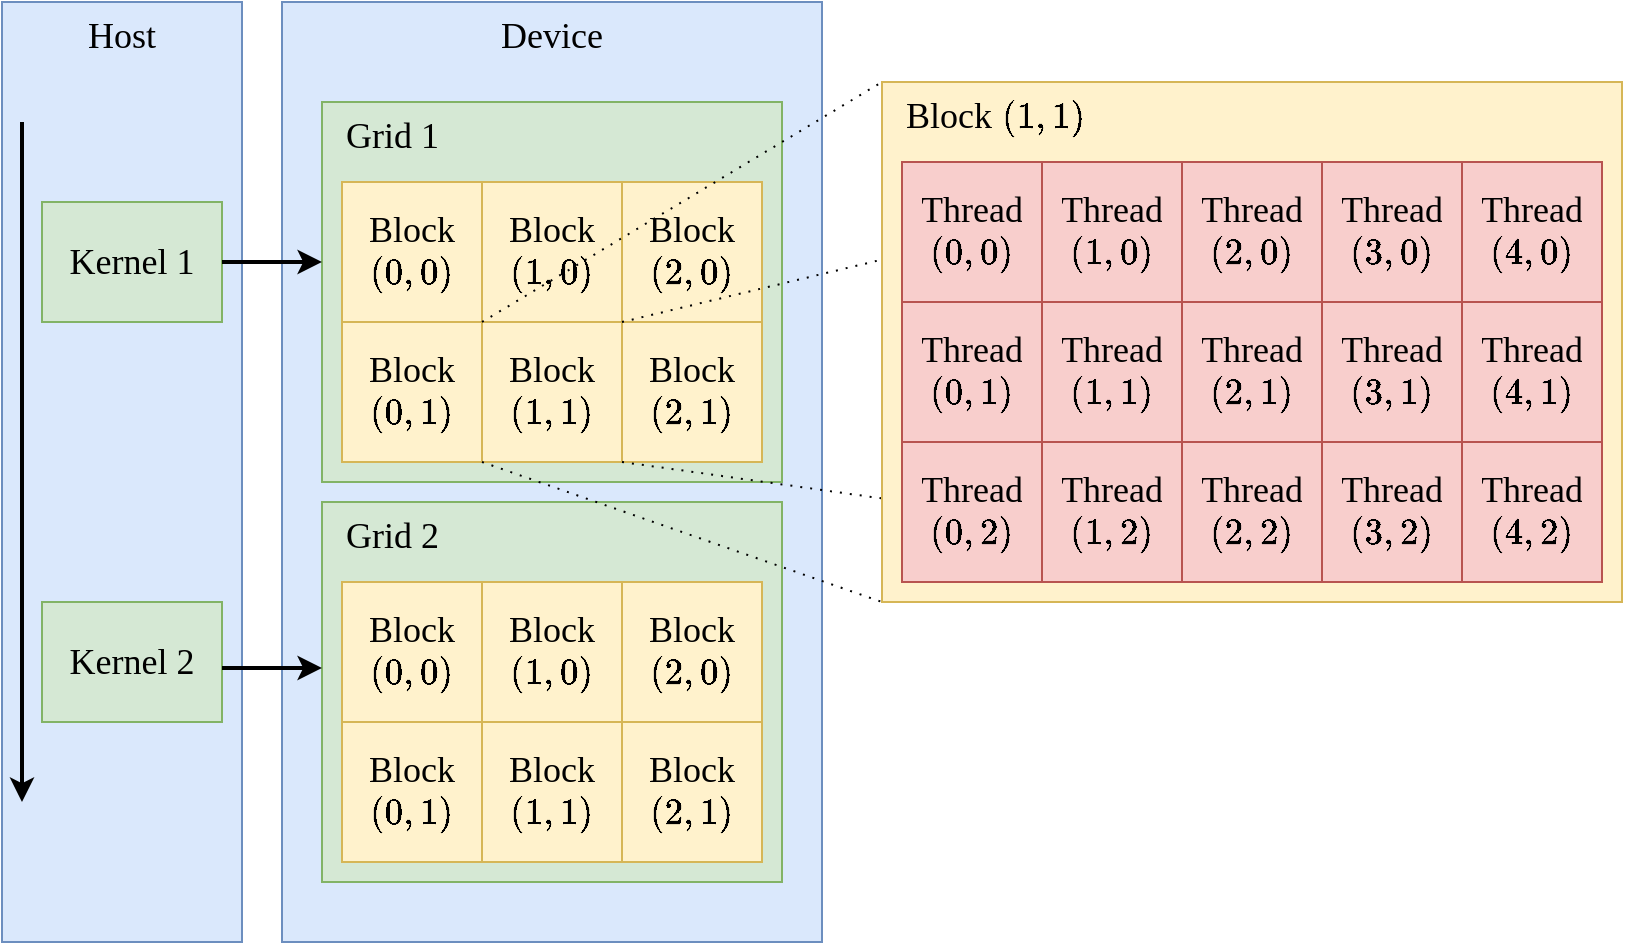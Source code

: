 <mxfile version="21.2.9" type="device" pages="2">
  <diagram name="architecture" id="IS3r6yZVefa7Z-dyXV1z">
    <mxGraphModel dx="940" dy="626" grid="1" gridSize="10" guides="1" tooltips="1" connect="1" arrows="1" fold="1" page="1" pageScale="1" pageWidth="1169" pageHeight="827" math="1" shadow="0">
      <root>
        <mxCell id="0" />
        <mxCell id="1" parent="0" />
        <mxCell id="YjtGd6nvBWsh4un9QGDy-16" value="Device" style="rounded=0;whiteSpace=wrap;html=1;fontFamily=Times New Roman;fontSize=18;fontStyle=0;align=center;verticalAlign=top;spacingLeft=0;fillColor=#dae8fc;strokeColor=#6c8ebf;" parent="1" vertex="1">
          <mxGeometry x="260" y="80" width="270" height="470" as="geometry" />
        </mxCell>
        <mxCell id="l0lbHN5EvrTeDMlcMLvd-1" value="Grid 1" style="rounded=0;whiteSpace=wrap;html=1;fontFamily=Times New Roman;verticalAlign=top;fontSize=18;fontStyle=0;align=left;labelBorderColor=none;spacingLeft=10;fillColor=#d5e8d4;strokeColor=#82b366;" parent="1" vertex="1">
          <mxGeometry x="280" y="130" width="230" height="190" as="geometry" />
        </mxCell>
        <mxCell id="YjtGd6nvBWsh4un9QGDy-8" value="Grid 2" style="rounded=0;whiteSpace=wrap;html=1;fontFamily=Times New Roman;verticalAlign=top;fontSize=18;fontStyle=0;align=left;labelBorderColor=none;spacingLeft=10;fillColor=#d5e8d4;strokeColor=#82b366;" parent="1" vertex="1">
          <mxGeometry x="280" y="330" width="230" height="190" as="geometry" />
        </mxCell>
        <mxCell id="YjtGd6nvBWsh4un9QGDy-18" value="Host" style="rounded=0;whiteSpace=wrap;html=1;fontFamily=Times New Roman;fontSize=18;fontStyle=0;align=center;verticalAlign=top;spacingLeft=0;fillColor=#dae8fc;strokeColor=#6c8ebf;" parent="1" vertex="1">
          <mxGeometry x="120" y="80" width="120" height="470" as="geometry" />
        </mxCell>
        <mxCell id="YjtGd6nvBWsh4un9QGDy-26" value="Kernel 1" style="rounded=0;whiteSpace=wrap;html=1;fontStyle=0;fontSize=18;fillColor=#d5e8d4;strokeColor=#82b366;fontFamily=Times New Roman;gradientColor=none;" parent="1" vertex="1">
          <mxGeometry x="140" y="180" width="90" height="60" as="geometry" />
        </mxCell>
        <mxCell id="YjtGd6nvBWsh4un9QGDy-27" value="Kernel 2" style="rounded=0;whiteSpace=wrap;html=1;fontStyle=0;fontSize=18;fillColor=#d5e8d4;strokeColor=#82b366;fontFamily=Times New Roman;" parent="1" vertex="1">
          <mxGeometry x="140" y="380" width="90" height="60" as="geometry" />
        </mxCell>
        <mxCell id="YjtGd6nvBWsh4un9QGDy-28" value="" style="endArrow=classic;html=1;rounded=0;strokeWidth=2;fontSize=18;fontFamily=Times New Roman;fontStyle=0" parent="1" edge="1">
          <mxGeometry width="50" height="50" relative="1" as="geometry">
            <mxPoint x="130" y="140" as="sourcePoint" />
            <mxPoint x="130" y="480" as="targetPoint" />
          </mxGeometry>
        </mxCell>
        <mxCell id="9thI-lEcoEZAPM-v9sQH-10" value="" style="shape=table;startSize=0;container=1;collapsible=0;childLayout=tableLayout;fontSize=18;fontStyle=0;fillColor=#fff2cc;strokeColor=#d6b656;fontFamily=Times New Roman;rounded=0;" parent="1" vertex="1">
          <mxGeometry x="290" y="170" width="210" height="140" as="geometry" />
        </mxCell>
        <mxCell id="9thI-lEcoEZAPM-v9sQH-11" value="" style="shape=tableRow;horizontal=0;startSize=0;swimlaneHead=0;swimlaneBody=0;strokeColor=inherit;top=0;left=0;bottom=0;right=0;collapsible=0;dropTarget=0;fillColor=none;points=[[0,0.5],[1,0.5]];portConstraint=eastwest;fontSize=18;fontStyle=0;fontFamily=Times New Roman;rounded=0;" parent="9thI-lEcoEZAPM-v9sQH-10" vertex="1">
          <mxGeometry width="210" height="70" as="geometry" />
        </mxCell>
        <mxCell id="9thI-lEcoEZAPM-v9sQH-12" value="Block&lt;br style=&quot;border-color: var(--border-color); font-size: 18px;&quot;&gt;&lt;span style=&quot;font-size: 18px;&quot;&gt;`(0, 0)`&lt;/span&gt;" style="shape=partialRectangle;html=1;whiteSpace=wrap;connectable=0;strokeColor=inherit;overflow=hidden;fillColor=none;top=0;left=0;bottom=0;right=0;pointerEvents=1;fontSize=18;fontStyle=0;fontFamily=Times New Roman;rounded=0;" parent="9thI-lEcoEZAPM-v9sQH-11" vertex="1">
          <mxGeometry width="70" height="70" as="geometry">
            <mxRectangle width="70" height="70" as="alternateBounds" />
          </mxGeometry>
        </mxCell>
        <mxCell id="9thI-lEcoEZAPM-v9sQH-13" value="Block&lt;br style=&quot;border-color: var(--border-color); font-size: 18px;&quot;&gt;&lt;span style=&quot;font-size: 18px;&quot;&gt;`(1, 0)`&lt;/span&gt;" style="shape=partialRectangle;html=1;whiteSpace=wrap;connectable=0;strokeColor=inherit;overflow=hidden;fillColor=none;top=0;left=0;bottom=0;right=0;pointerEvents=1;fontSize=18;fontStyle=0;fontFamily=Times New Roman;rounded=0;" parent="9thI-lEcoEZAPM-v9sQH-11" vertex="1">
          <mxGeometry x="70" width="70" height="70" as="geometry">
            <mxRectangle width="70" height="70" as="alternateBounds" />
          </mxGeometry>
        </mxCell>
        <mxCell id="9thI-lEcoEZAPM-v9sQH-14" value="Block&lt;br style=&quot;border-color: var(--border-color); font-size: 18px;&quot;&gt;&lt;span style=&quot;font-size: 18px;&quot;&gt;`(2, 0)`&lt;/span&gt;" style="shape=partialRectangle;html=1;whiteSpace=wrap;connectable=0;strokeColor=inherit;overflow=hidden;fillColor=none;top=0;left=0;bottom=0;right=0;pointerEvents=1;fontSize=18;fontStyle=0;fontFamily=Times New Roman;rounded=0;" parent="9thI-lEcoEZAPM-v9sQH-11" vertex="1">
          <mxGeometry x="140" width="70" height="70" as="geometry">
            <mxRectangle width="70" height="70" as="alternateBounds" />
          </mxGeometry>
        </mxCell>
        <mxCell id="9thI-lEcoEZAPM-v9sQH-15" value="" style="shape=tableRow;horizontal=0;startSize=0;swimlaneHead=0;swimlaneBody=0;strokeColor=inherit;top=0;left=0;bottom=0;right=0;collapsible=0;dropTarget=0;fillColor=none;points=[[0,0.5],[1,0.5]];portConstraint=eastwest;fontSize=18;fontStyle=0;fontFamily=Times New Roman;rounded=0;" parent="9thI-lEcoEZAPM-v9sQH-10" vertex="1">
          <mxGeometry y="70" width="210" height="70" as="geometry" />
        </mxCell>
        <mxCell id="9thI-lEcoEZAPM-v9sQH-16" value="Block&lt;br style=&quot;border-color: var(--border-color); font-size: 18px;&quot;&gt;&lt;span style=&quot;font-size: 18px;&quot;&gt;`(0, 1)`&lt;/span&gt;" style="shape=partialRectangle;html=1;whiteSpace=wrap;connectable=0;strokeColor=inherit;overflow=hidden;fillColor=none;top=0;left=0;bottom=0;right=0;pointerEvents=1;fontSize=18;fontStyle=0;fontFamily=Times New Roman;rounded=0;" parent="9thI-lEcoEZAPM-v9sQH-15" vertex="1">
          <mxGeometry width="70" height="70" as="geometry">
            <mxRectangle width="70" height="70" as="alternateBounds" />
          </mxGeometry>
        </mxCell>
        <mxCell id="9thI-lEcoEZAPM-v9sQH-17" value="Block&lt;br style=&quot;border-color: var(--border-color); font-size: 18px;&quot;&gt;&lt;span style=&quot;font-size: 18px;&quot;&gt;`(1, 1)`&lt;/span&gt;" style="shape=partialRectangle;html=1;whiteSpace=wrap;connectable=0;strokeColor=inherit;overflow=hidden;fillColor=none;top=0;left=0;bottom=0;right=0;pointerEvents=1;fontSize=18;fontStyle=0;fontFamily=Times New Roman;rounded=0;" parent="9thI-lEcoEZAPM-v9sQH-15" vertex="1">
          <mxGeometry x="70" width="70" height="70" as="geometry">
            <mxRectangle width="70" height="70" as="alternateBounds" />
          </mxGeometry>
        </mxCell>
        <mxCell id="9thI-lEcoEZAPM-v9sQH-18" value="Block&lt;br style=&quot;border-color: var(--border-color); font-size: 18px;&quot;&gt;&lt;span style=&quot;font-size: 18px;&quot;&gt;`(2, 1)`&lt;/span&gt;" style="shape=partialRectangle;html=1;whiteSpace=wrap;connectable=0;strokeColor=inherit;overflow=hidden;fillColor=none;top=0;left=0;bottom=0;right=0;pointerEvents=1;fontSize=18;fontStyle=0;fontFamily=Times New Roman;rounded=0;" parent="9thI-lEcoEZAPM-v9sQH-15" vertex="1">
          <mxGeometry x="140" width="70" height="70" as="geometry">
            <mxRectangle width="70" height="70" as="alternateBounds" />
          </mxGeometry>
        </mxCell>
        <mxCell id="9thI-lEcoEZAPM-v9sQH-1" value="" style="shape=table;startSize=0;container=1;collapsible=0;childLayout=tableLayout;fontSize=18;fontStyle=0;fillColor=#fff2cc;strokeColor=#d6b656;fontFamily=Times New Roman;rounded=0;" parent="1" vertex="1">
          <mxGeometry x="290" y="370" width="210" height="140" as="geometry" />
        </mxCell>
        <mxCell id="9thI-lEcoEZAPM-v9sQH-2" value="" style="shape=tableRow;horizontal=0;startSize=0;swimlaneHead=0;swimlaneBody=0;strokeColor=inherit;top=0;left=0;bottom=0;right=0;collapsible=0;dropTarget=0;fillColor=none;points=[[0,0.5],[1,0.5]];portConstraint=eastwest;fontSize=18;fontStyle=0;fontFamily=Times New Roman;rounded=0;" parent="9thI-lEcoEZAPM-v9sQH-1" vertex="1">
          <mxGeometry width="210" height="70" as="geometry" />
        </mxCell>
        <mxCell id="9thI-lEcoEZAPM-v9sQH-3" value="Block&lt;br style=&quot;border-color: var(--border-color); font-size: 18px;&quot;&gt;&lt;span style=&quot;font-size: 18px;&quot;&gt;`(0, 0)`&lt;/span&gt;" style="shape=partialRectangle;html=1;whiteSpace=wrap;connectable=0;strokeColor=inherit;overflow=hidden;fillColor=none;top=0;left=0;bottom=0;right=0;pointerEvents=1;fontSize=18;fontStyle=0;fontFamily=Times New Roman;rounded=0;" parent="9thI-lEcoEZAPM-v9sQH-2" vertex="1">
          <mxGeometry width="70" height="70" as="geometry">
            <mxRectangle width="70" height="70" as="alternateBounds" />
          </mxGeometry>
        </mxCell>
        <mxCell id="9thI-lEcoEZAPM-v9sQH-4" value="Block&lt;br style=&quot;border-color: var(--border-color); font-size: 18px;&quot;&gt;&lt;span style=&quot;font-size: 18px;&quot;&gt;`(1, 0)`&lt;/span&gt;" style="shape=partialRectangle;html=1;whiteSpace=wrap;connectable=0;strokeColor=inherit;overflow=hidden;fillColor=none;top=0;left=0;bottom=0;right=0;pointerEvents=1;fontSize=18;fontStyle=0;fontFamily=Times New Roman;rounded=0;" parent="9thI-lEcoEZAPM-v9sQH-2" vertex="1">
          <mxGeometry x="70" width="70" height="70" as="geometry">
            <mxRectangle width="70" height="70" as="alternateBounds" />
          </mxGeometry>
        </mxCell>
        <mxCell id="9thI-lEcoEZAPM-v9sQH-5" value="Block&lt;br style=&quot;border-color: var(--border-color); font-size: 18px;&quot;&gt;&lt;span style=&quot;font-size: 18px;&quot;&gt;`(2, 0)`&lt;/span&gt;" style="shape=partialRectangle;html=1;whiteSpace=wrap;connectable=0;strokeColor=inherit;overflow=hidden;fillColor=none;top=0;left=0;bottom=0;right=0;pointerEvents=1;fontSize=18;fontStyle=0;fontFamily=Times New Roman;rounded=0;" parent="9thI-lEcoEZAPM-v9sQH-2" vertex="1">
          <mxGeometry x="140" width="70" height="70" as="geometry">
            <mxRectangle width="70" height="70" as="alternateBounds" />
          </mxGeometry>
        </mxCell>
        <mxCell id="9thI-lEcoEZAPM-v9sQH-6" value="" style="shape=tableRow;horizontal=0;startSize=0;swimlaneHead=0;swimlaneBody=0;strokeColor=inherit;top=0;left=0;bottom=0;right=0;collapsible=0;dropTarget=0;fillColor=none;points=[[0,0.5],[1,0.5]];portConstraint=eastwest;fontSize=18;fontStyle=0;fontFamily=Times New Roman;rounded=0;" parent="9thI-lEcoEZAPM-v9sQH-1" vertex="1">
          <mxGeometry y="70" width="210" height="70" as="geometry" />
        </mxCell>
        <mxCell id="9thI-lEcoEZAPM-v9sQH-7" value="Block&lt;br style=&quot;border-color: var(--border-color); font-size: 18px;&quot;&gt;&lt;span style=&quot;font-size: 18px;&quot;&gt;`(0, 1)`&lt;/span&gt;" style="shape=partialRectangle;html=1;whiteSpace=wrap;connectable=0;strokeColor=inherit;overflow=hidden;fillColor=none;top=0;left=0;bottom=0;right=0;pointerEvents=1;fontSize=18;fontStyle=0;fontFamily=Times New Roman;rounded=0;" parent="9thI-lEcoEZAPM-v9sQH-6" vertex="1">
          <mxGeometry width="70" height="70" as="geometry">
            <mxRectangle width="70" height="70" as="alternateBounds" />
          </mxGeometry>
        </mxCell>
        <mxCell id="9thI-lEcoEZAPM-v9sQH-8" value="Block&lt;br style=&quot;border-color: var(--border-color); font-size: 18px;&quot;&gt;&lt;span style=&quot;font-size: 18px;&quot;&gt;`(1, 1)`&lt;/span&gt;" style="shape=partialRectangle;html=1;whiteSpace=wrap;connectable=0;strokeColor=inherit;overflow=hidden;fillColor=none;top=0;left=0;bottom=0;right=0;pointerEvents=1;fontSize=18;fontStyle=0;fontFamily=Times New Roman;rounded=0;" parent="9thI-lEcoEZAPM-v9sQH-6" vertex="1">
          <mxGeometry x="70" width="70" height="70" as="geometry">
            <mxRectangle width="70" height="70" as="alternateBounds" />
          </mxGeometry>
        </mxCell>
        <mxCell id="9thI-lEcoEZAPM-v9sQH-9" value="Block&lt;br style=&quot;border-color: var(--border-color); font-size: 18px;&quot;&gt;&lt;span style=&quot;font-size: 18px;&quot;&gt;`(2, 1)`&lt;/span&gt;" style="shape=partialRectangle;html=1;whiteSpace=wrap;connectable=0;strokeColor=inherit;overflow=hidden;fillColor=none;top=0;left=0;bottom=0;right=0;pointerEvents=1;fontSize=18;fontStyle=0;fontFamily=Times New Roman;rounded=0;" parent="9thI-lEcoEZAPM-v9sQH-6" vertex="1">
          <mxGeometry x="140" width="70" height="70" as="geometry">
            <mxRectangle width="70" height="70" as="alternateBounds" />
          </mxGeometry>
        </mxCell>
        <mxCell id="YjtGd6nvBWsh4un9QGDy-46" value="lines" parent="0" />
        <mxCell id="YjtGd6nvBWsh4un9QGDy-51" style="rounded=0;orthogonalLoop=1;jettySize=auto;html=1;exitX=1;exitY=1;exitDx=0;exitDy=0;entryX=1;entryY=1;entryDx=0;entryDy=0;dashed=1;dashPattern=1 4;endArrow=none;endFill=0;fontSize=18;fontFamily=Times New Roman;fontStyle=1" parent="YjtGd6nvBWsh4un9QGDy-46" target="YjtGd6nvBWsh4un9QGDy-44" edge="1">
          <mxGeometry relative="1" as="geometry">
            <mxPoint x="430" y="310" as="sourcePoint" />
          </mxGeometry>
        </mxCell>
        <mxCell id="YjtGd6nvBWsh4un9QGDy-50" style="rounded=0;orthogonalLoop=1;jettySize=auto;html=1;exitX=0;exitY=1;exitDx=0;exitDy=0;entryX=0;entryY=1;entryDx=0;entryDy=0;endArrow=none;endFill=0;dashed=1;dashPattern=1 4;fontSize=18;fontFamily=Times New Roman;fontStyle=1" parent="YjtGd6nvBWsh4un9QGDy-46" target="YjtGd6nvBWsh4un9QGDy-44" edge="1">
          <mxGeometry relative="1" as="geometry">
            <mxPoint x="360" y="310" as="sourcePoint" />
          </mxGeometry>
        </mxCell>
        <mxCell id="YjtGd6nvBWsh4un9QGDy-48" style="rounded=0;orthogonalLoop=1;jettySize=auto;html=1;exitX=1;exitY=0;exitDx=0;exitDy=0;entryX=1;entryY=0;entryDx=0;entryDy=0;endArrow=none;endFill=0;dashed=1;dashPattern=1 4;fontSize=18;fontFamily=Times New Roman;fontStyle=1" parent="YjtGd6nvBWsh4un9QGDy-46" target="YjtGd6nvBWsh4un9QGDy-44" edge="1">
          <mxGeometry relative="1" as="geometry">
            <mxPoint x="430" y="240" as="sourcePoint" />
          </mxGeometry>
        </mxCell>
        <mxCell id="YjtGd6nvBWsh4un9QGDy-49" style="rounded=0;orthogonalLoop=1;jettySize=auto;html=1;exitX=0;exitY=0;exitDx=0;exitDy=0;entryX=0;entryY=0;entryDx=0;entryDy=0;dashed=1;dashPattern=1 4;endArrow=none;endFill=0;fontSize=18;fontFamily=Times New Roman;fontStyle=1" parent="YjtGd6nvBWsh4un9QGDy-46" target="YjtGd6nvBWsh4un9QGDy-44" edge="1">
          <mxGeometry relative="1" as="geometry">
            <mxPoint x="360" y="240" as="sourcePoint" />
          </mxGeometry>
        </mxCell>
        <mxCell id="9thI-lEcoEZAPM-v9sQH-53" value="" style="endArrow=classic;startArrow=none;html=1;rounded=0;startFill=0;strokeWidth=2;fontSize=18;fontFamily=Times New Roman;fontStyle=1" parent="YjtGd6nvBWsh4un9QGDy-46" edge="1">
          <mxGeometry width="50" height="50" relative="1" as="geometry">
            <mxPoint x="230" y="210" as="sourcePoint" />
            <mxPoint x="280" y="210" as="targetPoint" />
          </mxGeometry>
        </mxCell>
        <mxCell id="9thI-lEcoEZAPM-v9sQH-54" value="" style="endArrow=classic;startArrow=none;html=1;rounded=0;startFill=0;strokeWidth=2;fontSize=18;fontFamily=Times New Roman;fontStyle=1" parent="YjtGd6nvBWsh4un9QGDy-46" edge="1">
          <mxGeometry width="50" height="50" relative="1" as="geometry">
            <mxPoint x="230" y="413" as="sourcePoint" />
            <mxPoint x="280" y="413" as="targetPoint" />
          </mxGeometry>
        </mxCell>
        <mxCell id="YjtGd6nvBWsh4un9QGDy-47" value="block" parent="0" />
        <mxCell id="YjtGd6nvBWsh4un9QGDy-44" value="&lt;font style=&quot;font-size: 18px;&quot;&gt;Block `(1, 1)`&lt;/font&gt;" style="rounded=0;whiteSpace=wrap;html=1;fontFamily=Times New Roman;verticalAlign=top;fontSize=18;fontStyle=0;align=left;spacingLeft=10;container=0;fillColor=#fff2cc;strokeColor=#d6b656;" parent="YjtGd6nvBWsh4un9QGDy-47" vertex="1">
          <mxGeometry x="560" y="120" width="370" height="260" as="geometry" />
        </mxCell>
        <mxCell id="9thI-lEcoEZAPM-v9sQH-19" value="" style="shape=table;startSize=0;container=1;collapsible=0;childLayout=tableLayout;fontSize=18;fontStyle=0;fontFamily=Times New Roman;fillColor=#f8cecc;strokeColor=#b85450;fontColor=default;labelBackgroundColor=none;rounded=0;" parent="YjtGd6nvBWsh4un9QGDy-47" vertex="1">
          <mxGeometry x="570" y="160" width="350" height="210" as="geometry" />
        </mxCell>
        <mxCell id="9thI-lEcoEZAPM-v9sQH-20" value="" style="shape=tableRow;horizontal=0;startSize=0;swimlaneHead=0;swimlaneBody=0;strokeColor=inherit;top=0;left=0;bottom=0;right=0;collapsible=0;dropTarget=0;fillColor=none;points=[[0,0.5],[1,0.5]];portConstraint=eastwest;fontSize=18;fontStyle=0;fontFamily=Times New Roman;fontColor=default;labelBackgroundColor=none;rounded=0;swimlaneLine=1;" parent="9thI-lEcoEZAPM-v9sQH-19" vertex="1">
          <mxGeometry width="350" height="70" as="geometry" />
        </mxCell>
        <mxCell id="9thI-lEcoEZAPM-v9sQH-21" value="&lt;meta charset=&quot;utf-8&quot; style=&quot;font-size: 18px;&quot;&gt;&lt;span style=&quot;font-size: 18px; font-style: normal; font-variant-ligatures: normal; font-variant-caps: normal; letter-spacing: normal; orphans: 2; text-align: center; text-indent: 0px; text-transform: none; widows: 2; word-spacing: 0px; -webkit-text-stroke-width: 0px; text-decoration-thickness: initial; text-decoration-style: initial; text-decoration-color: initial; float: none; display: inline !important;&quot;&gt;Thread&lt;/span&gt;&lt;br style=&quot;border-color: var(--border-color); font-size: 18px; font-style: normal; font-variant-ligatures: normal; font-variant-caps: normal; letter-spacing: normal; orphans: 2; text-align: center; text-indent: 0px; text-transform: none; widows: 2; word-spacing: 0px; -webkit-text-stroke-width: 0px; text-decoration-thickness: initial; text-decoration-style: initial; text-decoration-color: initial;&quot;&gt;&lt;span style=&quot;font-size: 18px; font-style: normal; font-variant-ligatures: normal; font-variant-caps: normal; letter-spacing: normal; orphans: 2; text-align: center; text-indent: 0px; text-transform: none; widows: 2; word-spacing: 0px; -webkit-text-stroke-width: 0px; text-decoration-thickness: initial; text-decoration-style: initial; text-decoration-color: initial; float: none; display: inline !important;&quot;&gt;`(0, 0)`&lt;/span&gt;" style="shape=partialRectangle;html=1;whiteSpace=wrap;connectable=0;strokeColor=inherit;overflow=hidden;fillColor=none;top=0;left=0;bottom=0;right=0;pointerEvents=1;fontSize=18;fontStyle=0;fontFamily=Times New Roman;fontColor=default;labelBackgroundColor=none;rounded=0;" parent="9thI-lEcoEZAPM-v9sQH-20" vertex="1">
          <mxGeometry width="70" height="70" as="geometry">
            <mxRectangle width="70" height="70" as="alternateBounds" />
          </mxGeometry>
        </mxCell>
        <mxCell id="9thI-lEcoEZAPM-v9sQH-22" value="&lt;span style=&quot;font-size: 18px; font-style: normal; font-variant-ligatures: normal; font-variant-caps: normal; letter-spacing: normal; orphans: 2; text-align: center; text-indent: 0px; text-transform: none; widows: 2; word-spacing: 0px; -webkit-text-stroke-width: 0px; text-decoration-thickness: initial; text-decoration-style: initial; text-decoration-color: initial; float: none; display: inline !important;&quot;&gt;Thread&lt;/span&gt;&lt;br style=&quot;border-color: var(--border-color); font-size: 18px; font-style: normal; font-variant-ligatures: normal; font-variant-caps: normal; letter-spacing: normal; orphans: 2; text-align: center; text-indent: 0px; text-transform: none; widows: 2; word-spacing: 0px; -webkit-text-stroke-width: 0px; text-decoration-thickness: initial; text-decoration-style: initial; text-decoration-color: initial;&quot;&gt;&lt;span style=&quot;font-size: 18px; font-style: normal; font-variant-ligatures: normal; font-variant-caps: normal; letter-spacing: normal; orphans: 2; text-align: center; text-indent: 0px; text-transform: none; widows: 2; word-spacing: 0px; -webkit-text-stroke-width: 0px; text-decoration-thickness: initial; text-decoration-style: initial; text-decoration-color: initial; float: none; display: inline !important;&quot;&gt;`(1, 0)`&lt;/span&gt;" style="shape=partialRectangle;html=1;whiteSpace=wrap;connectable=0;strokeColor=inherit;overflow=hidden;fillColor=none;top=0;left=0;bottom=0;right=0;pointerEvents=1;fontSize=18;fontStyle=0;fontFamily=Times New Roman;fontColor=default;labelBackgroundColor=none;rounded=0;" parent="9thI-lEcoEZAPM-v9sQH-20" vertex="1">
          <mxGeometry x="70" width="70" height="70" as="geometry">
            <mxRectangle width="70" height="70" as="alternateBounds" />
          </mxGeometry>
        </mxCell>
        <mxCell id="9thI-lEcoEZAPM-v9sQH-23" value="&lt;span style=&quot;font-size: 18px; font-style: normal; font-variant-ligatures: normal; font-variant-caps: normal; letter-spacing: normal; orphans: 2; text-align: center; text-indent: 0px; text-transform: none; widows: 2; word-spacing: 0px; -webkit-text-stroke-width: 0px; text-decoration-thickness: initial; text-decoration-style: initial; text-decoration-color: initial; float: none; display: inline !important;&quot;&gt;Thread&lt;/span&gt;&lt;br style=&quot;border-color: var(--border-color); font-size: 18px; font-style: normal; font-variant-ligatures: normal; font-variant-caps: normal; letter-spacing: normal; orphans: 2; text-align: center; text-indent: 0px; text-transform: none; widows: 2; word-spacing: 0px; -webkit-text-stroke-width: 0px; text-decoration-thickness: initial; text-decoration-style: initial; text-decoration-color: initial;&quot;&gt;&lt;span style=&quot;font-size: 18px; font-style: normal; font-variant-ligatures: normal; font-variant-caps: normal; letter-spacing: normal; orphans: 2; text-align: center; text-indent: 0px; text-transform: none; widows: 2; word-spacing: 0px; -webkit-text-stroke-width: 0px; text-decoration-thickness: initial; text-decoration-style: initial; text-decoration-color: initial; float: none; display: inline !important;&quot;&gt;`(2, 0)`&lt;/span&gt;" style="shape=partialRectangle;html=1;whiteSpace=wrap;connectable=0;strokeColor=inherit;overflow=hidden;fillColor=none;top=0;left=0;bottom=0;right=0;pointerEvents=1;fontSize=18;fontStyle=0;fontFamily=Times New Roman;fontColor=default;labelBackgroundColor=none;rounded=0;" parent="9thI-lEcoEZAPM-v9sQH-20" vertex="1">
          <mxGeometry x="140" width="70" height="70" as="geometry">
            <mxRectangle width="70" height="70" as="alternateBounds" />
          </mxGeometry>
        </mxCell>
        <mxCell id="9thI-lEcoEZAPM-v9sQH-24" value="&lt;span style=&quot;font-size: 18px; font-style: normal; font-variant-ligatures: normal; font-variant-caps: normal; letter-spacing: normal; orphans: 2; text-align: center; text-indent: 0px; text-transform: none; widows: 2; word-spacing: 0px; -webkit-text-stroke-width: 0px; text-decoration-thickness: initial; text-decoration-style: initial; text-decoration-color: initial; float: none; display: inline !important;&quot;&gt;Thread&lt;/span&gt;&lt;br style=&quot;border-color: var(--border-color); font-size: 18px; font-style: normal; font-variant-ligatures: normal; font-variant-caps: normal; letter-spacing: normal; orphans: 2; text-align: center; text-indent: 0px; text-transform: none; widows: 2; word-spacing: 0px; -webkit-text-stroke-width: 0px; text-decoration-thickness: initial; text-decoration-style: initial; text-decoration-color: initial;&quot;&gt;&lt;span style=&quot;font-size: 18px; font-style: normal; font-variant-ligatures: normal; font-variant-caps: normal; letter-spacing: normal; orphans: 2; text-align: center; text-indent: 0px; text-transform: none; widows: 2; word-spacing: 0px; -webkit-text-stroke-width: 0px; text-decoration-thickness: initial; text-decoration-style: initial; text-decoration-color: initial; float: none; display: inline !important;&quot;&gt;`(3, 0)`&lt;/span&gt;" style="shape=partialRectangle;html=1;whiteSpace=wrap;connectable=0;strokeColor=inherit;overflow=hidden;fillColor=none;top=0;left=0;bottom=0;right=0;pointerEvents=1;fontSize=18;fontStyle=0;fontFamily=Times New Roman;fontColor=default;labelBackgroundColor=none;rounded=0;shadow=0;" parent="9thI-lEcoEZAPM-v9sQH-20" vertex="1">
          <mxGeometry x="210" width="70" height="70" as="geometry">
            <mxRectangle width="70" height="70" as="alternateBounds" />
          </mxGeometry>
        </mxCell>
        <mxCell id="9thI-lEcoEZAPM-v9sQH-40" value="Thread&lt;br style=&quot;border-color: var(--border-color); font-size: 18px;&quot;&gt;&lt;span style=&quot;border-color: var(--border-color); font-size: 18px;&quot;&gt;`(4, 0)`&lt;/span&gt;" style="shape=partialRectangle;html=1;whiteSpace=wrap;connectable=0;strokeColor=inherit;overflow=hidden;fillColor=none;top=0;left=0;bottom=0;right=0;pointerEvents=1;fontSize=18;fontStyle=0;fontFamily=Times New Roman;fontColor=default;labelBackgroundColor=none;rounded=0;" parent="9thI-lEcoEZAPM-v9sQH-20" vertex="1">
          <mxGeometry x="280" width="70" height="70" as="geometry">
            <mxRectangle width="70" height="70" as="alternateBounds" />
          </mxGeometry>
        </mxCell>
        <mxCell id="9thI-lEcoEZAPM-v9sQH-25" value="" style="shape=tableRow;horizontal=0;startSize=0;swimlaneHead=0;swimlaneBody=0;strokeColor=inherit;top=0;left=0;bottom=0;right=0;collapsible=0;dropTarget=0;fillColor=none;points=[[0,0.5],[1,0.5]];portConstraint=eastwest;fontSize=18;fontStyle=0;fontFamily=Times New Roman;fontColor=default;labelBackgroundColor=none;rounded=0;" parent="9thI-lEcoEZAPM-v9sQH-19" vertex="1">
          <mxGeometry y="70" width="350" height="70" as="geometry" />
        </mxCell>
        <mxCell id="9thI-lEcoEZAPM-v9sQH-26" value="&lt;span style=&quot;font-size: 18px; font-style: normal; font-variant-ligatures: normal; font-variant-caps: normal; letter-spacing: normal; orphans: 2; text-align: center; text-indent: 0px; text-transform: none; widows: 2; word-spacing: 0px; -webkit-text-stroke-width: 0px; text-decoration-thickness: initial; text-decoration-style: initial; text-decoration-color: initial; float: none; display: inline !important;&quot;&gt;Thread&lt;/span&gt;&lt;br style=&quot;border-color: var(--border-color); font-size: 18px; font-style: normal; font-variant-ligatures: normal; font-variant-caps: normal; letter-spacing: normal; orphans: 2; text-align: center; text-indent: 0px; text-transform: none; widows: 2; word-spacing: 0px; -webkit-text-stroke-width: 0px; text-decoration-thickness: initial; text-decoration-style: initial; text-decoration-color: initial;&quot;&gt;&lt;span style=&quot;font-size: 18px; font-style: normal; font-variant-ligatures: normal; font-variant-caps: normal; letter-spacing: normal; orphans: 2; text-align: center; text-indent: 0px; text-transform: none; widows: 2; word-spacing: 0px; -webkit-text-stroke-width: 0px; text-decoration-thickness: initial; text-decoration-style: initial; text-decoration-color: initial; float: none; display: inline !important;&quot;&gt;`(0, 1)`&lt;/span&gt;" style="shape=partialRectangle;html=1;whiteSpace=wrap;connectable=0;strokeColor=inherit;overflow=hidden;fillColor=none;top=0;left=0;bottom=0;right=0;pointerEvents=1;fontSize=18;fontStyle=0;fontFamily=Times New Roman;fontColor=default;labelBackgroundColor=none;rounded=0;" parent="9thI-lEcoEZAPM-v9sQH-25" vertex="1">
          <mxGeometry width="70" height="70" as="geometry">
            <mxRectangle width="70" height="70" as="alternateBounds" />
          </mxGeometry>
        </mxCell>
        <mxCell id="9thI-lEcoEZAPM-v9sQH-27" value="Thread&lt;br style=&quot;border-color: var(--border-color); font-size: 18px;&quot;&gt;&lt;span style=&quot;border-color: var(--border-color); font-size: 18px;&quot;&gt;`(1, 1)`&lt;/span&gt;" style="shape=partialRectangle;html=1;whiteSpace=wrap;connectable=0;strokeColor=inherit;overflow=hidden;fillColor=none;top=0;left=0;bottom=0;right=0;pointerEvents=1;fontSize=18;fontStyle=0;fontFamily=Times New Roman;fontColor=default;labelBackgroundColor=none;rounded=0;" parent="9thI-lEcoEZAPM-v9sQH-25" vertex="1">
          <mxGeometry x="70" width="70" height="70" as="geometry">
            <mxRectangle width="70" height="70" as="alternateBounds" />
          </mxGeometry>
        </mxCell>
        <mxCell id="9thI-lEcoEZAPM-v9sQH-28" value="Thread&lt;br style=&quot;border-color: var(--border-color); font-size: 18px;&quot;&gt;&lt;span style=&quot;border-color: var(--border-color); font-size: 18px;&quot;&gt;`(2, 1)`&lt;/span&gt;" style="shape=partialRectangle;html=1;whiteSpace=wrap;connectable=0;strokeColor=inherit;overflow=hidden;fillColor=none;top=0;left=0;bottom=0;right=0;pointerEvents=1;fontSize=18;fontStyle=0;fontFamily=Times New Roman;fontColor=default;labelBackgroundColor=none;rounded=0;" parent="9thI-lEcoEZAPM-v9sQH-25" vertex="1">
          <mxGeometry x="140" width="70" height="70" as="geometry">
            <mxRectangle width="70" height="70" as="alternateBounds" />
          </mxGeometry>
        </mxCell>
        <mxCell id="9thI-lEcoEZAPM-v9sQH-29" value="Thread&lt;br style=&quot;border-color: var(--border-color); font-size: 18px;&quot;&gt;&lt;span style=&quot;border-color: var(--border-color); font-size: 18px;&quot;&gt;`(3, 1)`&lt;/span&gt;" style="shape=partialRectangle;html=1;whiteSpace=wrap;connectable=0;strokeColor=inherit;overflow=hidden;fillColor=none;top=0;left=0;bottom=0;right=0;pointerEvents=1;fontSize=18;fontStyle=0;fontFamily=Times New Roman;fontColor=default;labelBackgroundColor=none;rounded=0;" parent="9thI-lEcoEZAPM-v9sQH-25" vertex="1">
          <mxGeometry x="210" width="70" height="70" as="geometry">
            <mxRectangle width="70" height="70" as="alternateBounds" />
          </mxGeometry>
        </mxCell>
        <mxCell id="9thI-lEcoEZAPM-v9sQH-41" value="Thread&lt;br style=&quot;border-color: var(--border-color); font-size: 18px;&quot;&gt;&lt;span style=&quot;border-color: var(--border-color); font-size: 18px;&quot;&gt;`(4, 1)`&lt;/span&gt;" style="shape=partialRectangle;html=1;whiteSpace=wrap;connectable=0;strokeColor=inherit;overflow=hidden;fillColor=none;top=0;left=0;bottom=0;right=0;pointerEvents=1;fontSize=18;fontStyle=0;fontFamily=Times New Roman;fontColor=default;labelBackgroundColor=none;rounded=0;" parent="9thI-lEcoEZAPM-v9sQH-25" vertex="1">
          <mxGeometry x="280" width="70" height="70" as="geometry">
            <mxRectangle width="70" height="70" as="alternateBounds" />
          </mxGeometry>
        </mxCell>
        <mxCell id="9thI-lEcoEZAPM-v9sQH-30" value="" style="shape=tableRow;horizontal=0;startSize=0;swimlaneHead=0;swimlaneBody=0;strokeColor=inherit;top=0;left=0;bottom=0;right=0;collapsible=0;dropTarget=0;fillColor=none;points=[[0,0.5],[1,0.5]];portConstraint=eastwest;fontSize=18;fontStyle=0;fontFamily=Times New Roman;fontColor=default;labelBackgroundColor=none;rounded=0;" parent="9thI-lEcoEZAPM-v9sQH-19" vertex="1">
          <mxGeometry y="140" width="350" height="70" as="geometry" />
        </mxCell>
        <mxCell id="9thI-lEcoEZAPM-v9sQH-31" value="&lt;span style=&quot;font-size: 18px; font-style: normal; font-variant-ligatures: normal; font-variant-caps: normal; letter-spacing: normal; orphans: 2; text-align: center; text-indent: 0px; text-transform: none; widows: 2; word-spacing: 0px; -webkit-text-stroke-width: 0px; text-decoration-thickness: initial; text-decoration-style: initial; text-decoration-color: initial; float: none; display: inline !important;&quot;&gt;Thread&lt;/span&gt;&lt;br style=&quot;border-color: var(--border-color); font-size: 18px; font-style: normal; font-variant-ligatures: normal; font-variant-caps: normal; letter-spacing: normal; orphans: 2; text-align: center; text-indent: 0px; text-transform: none; widows: 2; word-spacing: 0px; -webkit-text-stroke-width: 0px; text-decoration-thickness: initial; text-decoration-style: initial; text-decoration-color: initial;&quot;&gt;&lt;span style=&quot;font-size: 18px; font-style: normal; font-variant-ligatures: normal; font-variant-caps: normal; letter-spacing: normal; orphans: 2; text-align: center; text-indent: 0px; text-transform: none; widows: 2; word-spacing: 0px; -webkit-text-stroke-width: 0px; text-decoration-thickness: initial; text-decoration-style: initial; text-decoration-color: initial; float: none; display: inline !important;&quot;&gt;`(0, 2)`&lt;/span&gt;" style="shape=partialRectangle;html=1;whiteSpace=wrap;connectable=0;strokeColor=inherit;overflow=hidden;fillColor=none;top=0;left=0;bottom=0;right=0;pointerEvents=1;fontSize=18;fontStyle=0;fontFamily=Times New Roman;fontColor=default;labelBackgroundColor=none;rounded=0;" parent="9thI-lEcoEZAPM-v9sQH-30" vertex="1">
          <mxGeometry width="70" height="70" as="geometry">
            <mxRectangle width="70" height="70" as="alternateBounds" />
          </mxGeometry>
        </mxCell>
        <mxCell id="9thI-lEcoEZAPM-v9sQH-32" value="Thread&lt;br style=&quot;border-color: var(--border-color); font-size: 18px;&quot;&gt;&lt;span style=&quot;border-color: var(--border-color); font-size: 18px;&quot;&gt;`(1, 2)`&lt;/span&gt;" style="shape=partialRectangle;html=1;whiteSpace=wrap;connectable=0;strokeColor=inherit;overflow=hidden;fillColor=none;top=0;left=0;bottom=0;right=0;pointerEvents=1;fontSize=18;fontStyle=0;fontFamily=Times New Roman;fontColor=default;labelBackgroundColor=none;rounded=0;" parent="9thI-lEcoEZAPM-v9sQH-30" vertex="1">
          <mxGeometry x="70" width="70" height="70" as="geometry">
            <mxRectangle width="70" height="70" as="alternateBounds" />
          </mxGeometry>
        </mxCell>
        <mxCell id="9thI-lEcoEZAPM-v9sQH-33" value="Thread&lt;br style=&quot;border-color: var(--border-color); font-size: 18px;&quot;&gt;&lt;span style=&quot;border-color: var(--border-color); font-size: 18px;&quot;&gt;`(2, 2)`&lt;/span&gt;" style="shape=partialRectangle;html=1;whiteSpace=wrap;connectable=0;strokeColor=inherit;overflow=hidden;fillColor=none;top=0;left=0;bottom=0;right=0;pointerEvents=1;fontSize=18;fontStyle=0;fontFamily=Times New Roman;fontColor=default;labelBackgroundColor=none;rounded=0;" parent="9thI-lEcoEZAPM-v9sQH-30" vertex="1">
          <mxGeometry x="140" width="70" height="70" as="geometry">
            <mxRectangle width="70" height="70" as="alternateBounds" />
          </mxGeometry>
        </mxCell>
        <mxCell id="9thI-lEcoEZAPM-v9sQH-34" value="Thread&lt;br style=&quot;border-color: var(--border-color); font-size: 18px;&quot;&gt;&lt;span style=&quot;border-color: var(--border-color); font-size: 18px;&quot;&gt;`(3, 2)`&lt;/span&gt;" style="shape=partialRectangle;html=1;whiteSpace=wrap;connectable=0;strokeColor=inherit;overflow=hidden;fillColor=none;top=0;left=0;bottom=0;right=0;pointerEvents=1;fontSize=18;fontStyle=0;fontFamily=Times New Roman;fontColor=default;labelBackgroundColor=none;rounded=0;" parent="9thI-lEcoEZAPM-v9sQH-30" vertex="1">
          <mxGeometry x="210" width="70" height="70" as="geometry">
            <mxRectangle width="70" height="70" as="alternateBounds" />
          </mxGeometry>
        </mxCell>
        <mxCell id="9thI-lEcoEZAPM-v9sQH-42" value="Thread&lt;br style=&quot;border-color: var(--border-color); font-size: 18px;&quot;&gt;&lt;span style=&quot;border-color: var(--border-color); font-size: 18px;&quot;&gt;`(4, 2)`&lt;/span&gt;" style="shape=partialRectangle;html=1;whiteSpace=wrap;connectable=0;strokeColor=inherit;overflow=hidden;fillColor=none;top=0;left=0;bottom=0;right=0;pointerEvents=1;fontSize=18;fontStyle=0;fontFamily=Times New Roman;fontColor=default;labelBackgroundColor=none;rounded=0;" parent="9thI-lEcoEZAPM-v9sQH-30" vertex="1">
          <mxGeometry x="280" width="70" height="70" as="geometry">
            <mxRectangle width="70" height="70" as="alternateBounds" />
          </mxGeometry>
        </mxCell>
      </root>
    </mxGraphModel>
  </diagram>
  <diagram id="JzQxiyMVarQOBTmu0Kp0" name="memory">
    <mxGraphModel dx="940" dy="626" grid="1" gridSize="10" guides="1" tooltips="1" connect="1" arrows="1" fold="1" page="0" pageScale="1" pageWidth="1169" pageHeight="827" background="none" math="1" shadow="0">
      <root>
        <object label="" id="0">
          <mxCell />
        </object>
        <mxCell id="1" parent="0" />
        <mxCell id="0ay5WQMKV5tWTxXjV2Ys-57" value="GPU Grid" style="rounded=0;whiteSpace=wrap;html=1;fontFamily=Times New Roman;fontSize=18;verticalAlign=top;align=left;fontStyle=0;spacingLeft=10;fillColor=#dae8fc;strokeColor=#6c8ebf;movable=1;resizable=1;rotatable=1;deletable=1;editable=1;locked=0;connectable=1;" parent="1" vertex="1">
          <mxGeometry x="130" y="80" width="730" height="560" as="geometry" />
        </mxCell>
        <mxCell id="0ay5WQMKV5tWTxXjV2Ys-24" value="Block `(0, 0)`" style="rounded=0;whiteSpace=wrap;html=1;align=left;fontStyle=0;spacingLeft=10;verticalAlign=top;fontSize=18;fontFamily=Times New Roman;fillColor=#fff2cc;strokeColor=#d6b656;movable=1;resizable=1;rotatable=1;deletable=1;editable=1;locked=0;connectable=1;" parent="1" vertex="1">
          <mxGeometry x="140" y="120" width="350" height="300" as="geometry" />
        </mxCell>
        <mxCell id="0ay5WQMKV5tWTxXjV2Ys-1" value="Shared Memory" style="rounded=0;whiteSpace=wrap;html=1;fontFamily=Times New Roman;fontSize=18;fillColor=#f8cecc;strokeColor=#b85450;movable=1;resizable=1;rotatable=1;deletable=1;editable=1;locked=0;connectable=1;fontStyle=0" parent="1" vertex="1">
          <mxGeometry x="150" y="160" width="330" height="40" as="geometry" />
        </mxCell>
        <mxCell id="0ay5WQMKV5tWTxXjV2Ys-3" value="Registers" style="rounded=0;whiteSpace=wrap;html=1;fontFamily=Times New Roman;fontSize=18;fillColor=#f8cecc;strokeColor=#b85450;movable=1;resizable=1;rotatable=1;deletable=1;editable=1;locked=0;connectable=1;fontStyle=0" parent="1" vertex="1">
          <mxGeometry x="150" y="210" width="120" height="40" as="geometry" />
        </mxCell>
        <mxCell id="0ay5WQMKV5tWTxXjV2Ys-4" value="Registers" style="rounded=0;whiteSpace=wrap;html=1;fontFamily=Times New Roman;fontSize=18;fillColor=#f8cecc;strokeColor=#b85450;movable=1;resizable=1;rotatable=1;deletable=1;editable=1;locked=0;connectable=1;fontStyle=0" parent="1" vertex="1">
          <mxGeometry x="320" y="210" width="120" height="40" as="geometry" />
        </mxCell>
        <mxCell id="0ay5WQMKV5tWTxXjV2Ys-5" value="Thread `(0, 0)`" style="rounded=0;whiteSpace=wrap;html=1;fontFamily=Times New Roman;fontSize=18;fillColor=#d5e8d4;strokeColor=#82b366;movable=1;resizable=1;rotatable=1;deletable=1;editable=1;locked=0;connectable=1;fontStyle=0" parent="1" vertex="1">
          <mxGeometry x="150" y="280" width="160" height="40" as="geometry" />
        </mxCell>
        <mxCell id="0ay5WQMKV5tWTxXjV2Ys-6" value="Thread `(1, 0)`" style="rounded=0;whiteSpace=wrap;html=1;fontFamily=Times New Roman;fontSize=18;fillColor=#d5e8d4;strokeColor=#82b366;movable=1;resizable=1;rotatable=1;deletable=1;editable=1;locked=0;connectable=1;fontStyle=0" parent="1" vertex="1">
          <mxGeometry x="320" y="280" width="160" height="40" as="geometry" />
        </mxCell>
        <mxCell id="0ay5WQMKV5tWTxXjV2Ys-7" value="Local Memory" style="rounded=0;whiteSpace=wrap;html=1;fontFamily=Times New Roman;fontSize=18;fillColor=#ffe6cc;strokeColor=#d79b00;movable=1;resizable=1;rotatable=1;deletable=1;editable=1;locked=0;connectable=1;fontStyle=0" parent="1" vertex="1">
          <mxGeometry x="150" y="350" width="80" height="60" as="geometry" />
        </mxCell>
        <mxCell id="0ay5WQMKV5tWTxXjV2Ys-8" value="Local Memory" style="rounded=0;whiteSpace=wrap;html=1;fontFamily=Times New Roman;fontSize=18;fillColor=#ffe6cc;strokeColor=#d79b00;movable=1;resizable=1;rotatable=1;deletable=1;editable=1;locked=0;connectable=1;fontStyle=0" parent="1" vertex="1">
          <mxGeometry x="320" y="350" width="80" height="60" as="geometry" />
        </mxCell>
        <mxCell id="0ay5WQMKV5tWTxXjV2Ys-9" value="Global &lt;br style=&quot;font-size: 18px;&quot;&gt;Memory" style="rounded=0;whiteSpace=wrap;html=1;fontFamily=Times New Roman;fontSize=18;align=left;spacingLeft=10;fillColor=#ffe6cc;strokeColor=#d79b00;movable=1;resizable=1;rotatable=1;deletable=1;editable=1;locked=0;connectable=1;fontStyle=0" parent="1" vertex="1">
          <mxGeometry x="140" y="430" width="710" height="60" as="geometry" />
        </mxCell>
        <mxCell id="0ay5WQMKV5tWTxXjV2Ys-10" value="Constant&lt;br style=&quot;font-size: 18px;&quot;&gt;Memory" style="rounded=0;whiteSpace=wrap;html=1;fontFamily=Times New Roman;fontSize=18;align=left;spacingLeft=10;fillColor=#ffe6cc;strokeColor=#d79b00;movable=1;resizable=1;rotatable=1;deletable=1;editable=1;locked=0;connectable=1;fontStyle=0" parent="1" vertex="1">
          <mxGeometry x="140" y="500" width="710" height="60" as="geometry" />
        </mxCell>
        <mxCell id="0ay5WQMKV5tWTxXjV2Ys-11" value="Texture&lt;br style=&quot;font-size: 18px;&quot;&gt;Memory" style="rounded=0;whiteSpace=wrap;html=1;fontFamily=Times New Roman;fontSize=18;align=left;spacingLeft=10;fillColor=#ffe6cc;strokeColor=#d79b00;movable=1;resizable=1;rotatable=1;deletable=1;editable=1;locked=0;connectable=1;fontStyle=0" parent="1" vertex="1">
          <mxGeometry x="140" y="570" width="710" height="60" as="geometry" />
        </mxCell>
        <mxCell id="0ay5WQMKV5tWTxXjV2Ys-37" value="Block `(0, 0)`" style="rounded=0;whiteSpace=wrap;html=1;align=left;fontStyle=0;spacingLeft=10;verticalAlign=top;fontSize=18;fontFamily=Times New Roman;fillColor=#fff2cc;strokeColor=#d6b656;movable=1;resizable=1;rotatable=1;deletable=1;editable=1;locked=0;connectable=1;" parent="1" vertex="1">
          <mxGeometry x="500" y="120" width="350" height="300" as="geometry" />
        </mxCell>
        <mxCell id="0ay5WQMKV5tWTxXjV2Ys-38" value="Shared Memory" style="rounded=0;whiteSpace=wrap;html=1;fontFamily=Times New Roman;fontSize=18;fillColor=#f8cecc;strokeColor=#b85450;movable=1;resizable=1;rotatable=1;deletable=1;editable=1;locked=0;connectable=1;fontStyle=0" parent="1" vertex="1">
          <mxGeometry x="510" y="160" width="330" height="40" as="geometry" />
        </mxCell>
        <mxCell id="0ay5WQMKV5tWTxXjV2Ys-39" value="Registers" style="rounded=0;whiteSpace=wrap;html=1;fontFamily=Times New Roman;fontSize=18;fillColor=#f8cecc;strokeColor=#b85450;movable=1;resizable=1;rotatable=1;deletable=1;editable=1;locked=0;connectable=1;fontStyle=0" parent="1" vertex="1">
          <mxGeometry x="510" y="210" width="120" height="40" as="geometry" />
        </mxCell>
        <mxCell id="0ay5WQMKV5tWTxXjV2Ys-40" value="Registers" style="rounded=0;whiteSpace=wrap;html=1;fontFamily=Times New Roman;fontSize=18;fillColor=#f8cecc;strokeColor=#b85450;movable=1;resizable=1;rotatable=1;deletable=1;editable=1;locked=0;connectable=1;fontStyle=0" parent="1" vertex="1">
          <mxGeometry x="680" y="210" width="120" height="40" as="geometry" />
        </mxCell>
        <mxCell id="0ay5WQMKV5tWTxXjV2Ys-41" value="Thread `(0, 0)`" style="rounded=0;whiteSpace=wrap;html=1;fontFamily=Times New Roman;fontSize=18;fillColor=#d5e8d4;strokeColor=#82b366;movable=1;resizable=1;rotatable=1;deletable=1;editable=1;locked=0;connectable=1;fontStyle=0" parent="1" vertex="1">
          <mxGeometry x="510" y="280" width="160" height="40" as="geometry" />
        </mxCell>
        <mxCell id="0ay5WQMKV5tWTxXjV2Ys-42" value="Thread `(1, 0)`" style="rounded=0;whiteSpace=wrap;html=1;fontFamily=Times New Roman;fontSize=18;fillColor=#d5e8d4;strokeColor=#82b366;movable=1;resizable=1;rotatable=1;deletable=1;editable=1;locked=0;connectable=1;fontStyle=0" parent="1" vertex="1">
          <mxGeometry x="680" y="280" width="160" height="40" as="geometry" />
        </mxCell>
        <mxCell id="0ay5WQMKV5tWTxXjV2Ys-43" value="Local Memory" style="rounded=0;whiteSpace=wrap;html=1;fontFamily=Times New Roman;fontSize=18;fillColor=#ffe6cc;strokeColor=#d79b00;movable=1;resizable=1;rotatable=1;deletable=1;editable=1;locked=0;connectable=1;fontStyle=0" parent="1" vertex="1">
          <mxGeometry x="510" y="350" width="80" height="60" as="geometry" />
        </mxCell>
        <mxCell id="0ay5WQMKV5tWTxXjV2Ys-44" value="Local Memory" style="rounded=0;whiteSpace=wrap;html=1;fontFamily=Times New Roman;fontSize=18;fillColor=#ffe6cc;strokeColor=#d79b00;movable=1;resizable=1;rotatable=1;deletable=1;editable=1;locked=0;connectable=1;fontStyle=0" parent="1" vertex="1">
          <mxGeometry x="680" y="350" width="80" height="60" as="geometry" />
        </mxCell>
        <mxCell id="0ay5WQMKV5tWTxXjV2Ys-58" value="CPU" style="rounded=0;whiteSpace=wrap;html=1;fontFamily=Times New Roman;fontSize=18;verticalAlign=top;align=center;fontStyle=0;spacingLeft=0;fillColor=#dae8fc;strokeColor=#6c8ebf;movable=1;resizable=1;rotatable=1;deletable=1;editable=1;locked=0;connectable=1;" parent="1" vertex="1">
          <mxGeometry x="30" y="430" width="70" height="210" as="geometry" />
        </mxCell>
        <mxCell id="0ay5WQMKV5tWTxXjV2Ys-22" value="Lines" parent="0" />
        <mxCell id="0ay5WQMKV5tWTxXjV2Ys-17" value="" style="endArrow=classic;startArrow=classic;html=1;rounded=0;startFill=1;strokeWidth=2;movable=1;resizable=1;rotatable=1;deletable=1;editable=1;locked=0;connectable=1;fontFamily=Times New Roman;fontSize=18;fontStyle=1" parent="0ay5WQMKV5tWTxXjV2Ys-22" edge="1">
          <mxGeometry width="50" height="50" relative="1" as="geometry">
            <mxPoint x="190" y="350" as="sourcePoint" />
            <mxPoint x="190" y="320" as="targetPoint" />
          </mxGeometry>
        </mxCell>
        <mxCell id="0ay5WQMKV5tWTxXjV2Ys-13" value="" style="endArrow=classic;startArrow=classic;html=1;rounded=0;startFill=1;strokeWidth=2;movable=1;resizable=1;rotatable=1;deletable=1;editable=1;locked=0;connectable=1;fontFamily=Times New Roman;fontSize=18;fontStyle=1" parent="0ay5WQMKV5tWTxXjV2Ys-22" edge="1">
          <mxGeometry width="50" height="50" relative="1" as="geometry">
            <mxPoint x="250" y="430" as="sourcePoint" />
            <mxPoint x="250" y="320" as="targetPoint" />
          </mxGeometry>
        </mxCell>
        <mxCell id="0ay5WQMKV5tWTxXjV2Ys-14" value="" style="endArrow=classic;startArrow=none;html=1;rounded=0;startFill=0;strokeWidth=2;movable=1;resizable=1;rotatable=1;deletable=1;editable=1;locked=0;connectable=1;fontFamily=Times New Roman;fontSize=18;fontStyle=1" parent="0ay5WQMKV5tWTxXjV2Ys-22" edge="1">
          <mxGeometry width="50" height="50" relative="1" as="geometry">
            <mxPoint x="270" y="500" as="sourcePoint" />
            <mxPoint x="270" y="320" as="targetPoint" />
          </mxGeometry>
        </mxCell>
        <mxCell id="0ay5WQMKV5tWTxXjV2Ys-15" value="" style="endArrow=classic;startArrow=none;html=1;rounded=0;startFill=0;strokeWidth=2;movable=1;resizable=1;rotatable=1;deletable=1;editable=1;locked=0;connectable=1;fontFamily=Times New Roman;fontSize=18;fontStyle=1" parent="0ay5WQMKV5tWTxXjV2Ys-22" edge="1">
          <mxGeometry width="50" height="50" relative="1" as="geometry">
            <mxPoint x="290" y="570" as="sourcePoint" />
            <mxPoint x="290" y="320" as="targetPoint" />
          </mxGeometry>
        </mxCell>
        <mxCell id="0ay5WQMKV5tWTxXjV2Ys-21" value="" style="endArrow=classic;startArrow=classic;html=1;rounded=0;startFill=1;strokeWidth=2;movable=1;resizable=1;rotatable=1;deletable=1;editable=1;locked=0;connectable=1;fontFamily=Times New Roman;fontSize=18;fontStyle=1" parent="0ay5WQMKV5tWTxXjV2Ys-22" edge="1">
          <mxGeometry width="50" height="50" relative="1" as="geometry">
            <mxPoint x="360" y="350" as="sourcePoint" />
            <mxPoint x="360" y="320" as="targetPoint" />
          </mxGeometry>
        </mxCell>
        <mxCell id="0ay5WQMKV5tWTxXjV2Ys-18" value="" style="endArrow=classic;startArrow=classic;html=1;rounded=0;startFill=1;strokeWidth=2;movable=1;resizable=1;rotatable=1;deletable=1;editable=1;locked=0;connectable=1;fontFamily=Times New Roman;fontSize=18;fontStyle=1" parent="0ay5WQMKV5tWTxXjV2Ys-22" edge="1">
          <mxGeometry width="50" height="50" relative="1" as="geometry">
            <mxPoint x="420" y="430" as="sourcePoint" />
            <mxPoint x="420" y="320" as="targetPoint" />
          </mxGeometry>
        </mxCell>
        <mxCell id="0ay5WQMKV5tWTxXjV2Ys-19" value="" style="endArrow=classic;startArrow=none;html=1;rounded=0;startFill=0;strokeWidth=2;movable=1;resizable=1;rotatable=1;deletable=1;editable=1;locked=0;connectable=1;fontFamily=Times New Roman;fontSize=18;fontStyle=1" parent="0ay5WQMKV5tWTxXjV2Ys-22" edge="1">
          <mxGeometry width="50" height="50" relative="1" as="geometry">
            <mxPoint x="440" y="500" as="sourcePoint" />
            <mxPoint x="440" y="320" as="targetPoint" />
          </mxGeometry>
        </mxCell>
        <mxCell id="0ay5WQMKV5tWTxXjV2Ys-20" value="" style="endArrow=classic;startArrow=none;html=1;rounded=0;startFill=0;strokeWidth=2;movable=1;resizable=1;rotatable=1;deletable=1;editable=1;locked=0;connectable=1;fontFamily=Times New Roman;fontSize=18;fontStyle=1" parent="0ay5WQMKV5tWTxXjV2Ys-22" edge="1">
          <mxGeometry width="50" height="50" relative="1" as="geometry">
            <mxPoint x="460" y="570" as="sourcePoint" />
            <mxPoint x="460" y="320" as="targetPoint" />
          </mxGeometry>
        </mxCell>
        <mxCell id="0ay5WQMKV5tWTxXjV2Ys-48" value="" style="endArrow=classic;startArrow=classic;html=1;rounded=0;startFill=1;strokeWidth=2;movable=1;resizable=1;rotatable=1;deletable=1;editable=1;locked=0;connectable=1;fontFamily=Times New Roman;fontSize=18;fontStyle=1" parent="0ay5WQMKV5tWTxXjV2Ys-22" edge="1">
          <mxGeometry width="50" height="50" relative="1" as="geometry">
            <mxPoint x="820" y="280" as="sourcePoint" />
            <mxPoint x="820" y="200" as="targetPoint" />
          </mxGeometry>
        </mxCell>
        <mxCell id="0ay5WQMKV5tWTxXjV2Ys-47" value="" style="endArrow=classic;startArrow=classic;html=1;rounded=0;startFill=1;strokeWidth=2;movable=1;resizable=1;rotatable=1;deletable=1;editable=1;locked=0;connectable=1;fontFamily=Times New Roman;fontSize=18;fontStyle=1" parent="0ay5WQMKV5tWTxXjV2Ys-22" edge="1">
          <mxGeometry width="50" height="50" relative="1" as="geometry">
            <mxPoint x="650" y="280" as="sourcePoint" />
            <mxPoint x="650" y="200" as="targetPoint" />
          </mxGeometry>
        </mxCell>
        <mxCell id="0ay5WQMKV5tWTxXjV2Ys-46" value="" style="endArrow=classic;startArrow=classic;html=1;rounded=0;startFill=1;strokeWidth=2;movable=1;resizable=1;rotatable=1;deletable=1;editable=1;locked=0;connectable=1;fontFamily=Times New Roman;fontSize=18;fontStyle=1" parent="0ay5WQMKV5tWTxXjV2Ys-22" edge="1">
          <mxGeometry width="50" height="50" relative="1" as="geometry">
            <mxPoint x="739.69" y="280" as="sourcePoint" />
            <mxPoint x="739.69" y="250" as="targetPoint" />
          </mxGeometry>
        </mxCell>
        <mxCell id="0ay5WQMKV5tWTxXjV2Ys-45" value="" style="endArrow=classic;startArrow=classic;html=1;rounded=0;startFill=1;strokeWidth=2;movable=1;resizable=1;rotatable=1;deletable=1;editable=1;locked=0;connectable=1;fontFamily=Times New Roman;fontSize=18;fontStyle=1" parent="0ay5WQMKV5tWTxXjV2Ys-22" edge="1">
          <mxGeometry width="50" height="50" relative="1" as="geometry">
            <mxPoint x="569.69" y="280" as="sourcePoint" />
            <mxPoint x="569.69" y="250" as="targetPoint" />
          </mxGeometry>
        </mxCell>
        <mxCell id="0ay5WQMKV5tWTxXjV2Ys-49" value="" style="endArrow=classic;startArrow=classic;html=1;rounded=0;startFill=1;strokeWidth=2;movable=1;resizable=1;rotatable=1;deletable=1;editable=1;locked=0;connectable=1;fontFamily=Times New Roman;fontSize=18;fontStyle=1" parent="0ay5WQMKV5tWTxXjV2Ys-22" edge="1">
          <mxGeometry width="50" height="50" relative="1" as="geometry">
            <mxPoint x="550" y="350" as="sourcePoint" />
            <mxPoint x="550" y="320" as="targetPoint" />
          </mxGeometry>
        </mxCell>
        <mxCell id="0ay5WQMKV5tWTxXjV2Ys-50" value="" style="endArrow=classic;startArrow=classic;html=1;rounded=0;startFill=1;strokeWidth=2;movable=1;resizable=1;rotatable=1;deletable=1;editable=1;locked=0;connectable=1;fontFamily=Times New Roman;fontSize=18;fontStyle=1" parent="0ay5WQMKV5tWTxXjV2Ys-22" edge="1">
          <mxGeometry width="50" height="50" relative="1" as="geometry">
            <mxPoint x="610" y="430" as="sourcePoint" />
            <mxPoint x="610" y="320" as="targetPoint" />
          </mxGeometry>
        </mxCell>
        <mxCell id="0ay5WQMKV5tWTxXjV2Ys-51" value="" style="endArrow=classic;startArrow=none;html=1;rounded=0;startFill=0;strokeWidth=2;movable=1;resizable=1;rotatable=1;deletable=1;editable=1;locked=0;connectable=1;fontFamily=Times New Roman;fontSize=18;fontStyle=1" parent="0ay5WQMKV5tWTxXjV2Ys-22" edge="1">
          <mxGeometry width="50" height="50" relative="1" as="geometry">
            <mxPoint x="630" y="500" as="sourcePoint" />
            <mxPoint x="630" y="320" as="targetPoint" />
          </mxGeometry>
        </mxCell>
        <mxCell id="0ay5WQMKV5tWTxXjV2Ys-52" value="" style="endArrow=classic;startArrow=none;html=1;rounded=0;startFill=0;strokeWidth=2;movable=1;resizable=1;rotatable=1;deletable=1;editable=1;locked=0;connectable=1;fontFamily=Times New Roman;fontSize=18;fontStyle=1" parent="0ay5WQMKV5tWTxXjV2Ys-22" edge="1">
          <mxGeometry width="50" height="50" relative="1" as="geometry">
            <mxPoint x="650" y="570" as="sourcePoint" />
            <mxPoint x="650" y="320" as="targetPoint" />
          </mxGeometry>
        </mxCell>
        <mxCell id="0ay5WQMKV5tWTxXjV2Ys-53" value="" style="endArrow=classic;startArrow=classic;html=1;rounded=0;startFill=1;strokeWidth=2;movable=1;resizable=1;rotatable=1;deletable=1;editable=1;locked=0;connectable=1;fontFamily=Times New Roman;fontSize=18;fontStyle=1" parent="0ay5WQMKV5tWTxXjV2Ys-22" edge="1">
          <mxGeometry width="50" height="50" relative="1" as="geometry">
            <mxPoint x="720" y="350" as="sourcePoint" />
            <mxPoint x="720" y="320" as="targetPoint" />
          </mxGeometry>
        </mxCell>
        <mxCell id="0ay5WQMKV5tWTxXjV2Ys-54" value="" style="endArrow=classic;startArrow=classic;html=1;rounded=0;startFill=1;strokeWidth=2;movable=1;resizable=1;rotatable=1;deletable=1;editable=1;locked=0;connectable=1;fontFamily=Times New Roman;fontSize=18;fontStyle=1" parent="0ay5WQMKV5tWTxXjV2Ys-22" edge="1">
          <mxGeometry width="50" height="50" relative="1" as="geometry">
            <mxPoint x="780" y="430" as="sourcePoint" />
            <mxPoint x="780" y="320" as="targetPoint" />
          </mxGeometry>
        </mxCell>
        <mxCell id="0ay5WQMKV5tWTxXjV2Ys-55" value="" style="endArrow=classic;startArrow=none;html=1;rounded=0;startFill=0;strokeWidth=2;movable=1;resizable=1;rotatable=1;deletable=1;editable=1;locked=0;connectable=1;fontFamily=Times New Roman;fontSize=18;fontStyle=1" parent="0ay5WQMKV5tWTxXjV2Ys-22" edge="1">
          <mxGeometry width="50" height="50" relative="1" as="geometry">
            <mxPoint x="800" y="500" as="sourcePoint" />
            <mxPoint x="800" y="320" as="targetPoint" />
          </mxGeometry>
        </mxCell>
        <mxCell id="0ay5WQMKV5tWTxXjV2Ys-56" value="" style="endArrow=classic;startArrow=none;html=1;rounded=0;startFill=0;strokeWidth=2;movable=1;resizable=1;rotatable=1;deletable=1;editable=1;locked=0;connectable=1;fontFamily=Times New Roman;fontSize=18;fontStyle=1" parent="0ay5WQMKV5tWTxXjV2Ys-22" edge="1">
          <mxGeometry width="50" height="50" relative="1" as="geometry">
            <mxPoint x="820" y="570" as="sourcePoint" />
            <mxPoint x="820" y="320" as="targetPoint" />
          </mxGeometry>
        </mxCell>
        <mxCell id="0ay5WQMKV5tWTxXjV2Ys-36" value="" style="endArrow=classic;startArrow=classic;html=1;rounded=0;startFill=1;strokeWidth=2;movable=1;resizable=1;rotatable=1;deletable=1;editable=1;locked=0;connectable=1;fontFamily=Times New Roman;fontSize=18;fontStyle=1" parent="0ay5WQMKV5tWTxXjV2Ys-22" edge="1">
          <mxGeometry width="50" height="50" relative="1" as="geometry">
            <mxPoint x="460" y="280" as="sourcePoint" />
            <mxPoint x="460" y="200" as="targetPoint" />
          </mxGeometry>
        </mxCell>
        <mxCell id="0ay5WQMKV5tWTxXjV2Ys-34" value="" style="endArrow=classic;startArrow=classic;html=1;rounded=0;startFill=1;strokeWidth=2;movable=1;resizable=1;rotatable=1;deletable=1;editable=1;locked=0;connectable=1;fontFamily=Times New Roman;fontSize=18;fontStyle=1" parent="0ay5WQMKV5tWTxXjV2Ys-22" edge="1">
          <mxGeometry width="50" height="50" relative="1" as="geometry">
            <mxPoint x="379.69" y="280" as="sourcePoint" />
            <mxPoint x="379.69" y="250" as="targetPoint" />
          </mxGeometry>
        </mxCell>
        <mxCell id="0ay5WQMKV5tWTxXjV2Ys-35" value="" style="endArrow=classic;startArrow=classic;html=1;rounded=0;startFill=1;strokeWidth=2;movable=1;resizable=1;rotatable=1;deletable=1;editable=1;locked=0;connectable=1;fontFamily=Times New Roman;fontSize=18;fontStyle=1" parent="0ay5WQMKV5tWTxXjV2Ys-22" edge="1">
          <mxGeometry width="50" height="50" relative="1" as="geometry">
            <mxPoint x="290" y="280" as="sourcePoint" />
            <mxPoint x="290" y="200" as="targetPoint" />
          </mxGeometry>
        </mxCell>
        <mxCell id="0ay5WQMKV5tWTxXjV2Ys-33" value="" style="endArrow=classic;startArrow=classic;html=1;rounded=0;startFill=1;strokeWidth=2;movable=1;resizable=1;rotatable=1;deletable=1;editable=1;locked=0;connectable=1;fontFamily=Times New Roman;fontSize=18;fontStyle=1" parent="0ay5WQMKV5tWTxXjV2Ys-22" edge="1">
          <mxGeometry width="50" height="50" relative="1" as="geometry">
            <mxPoint x="209.69" y="280" as="sourcePoint" />
            <mxPoint x="209.69" y="250" as="targetPoint" />
          </mxGeometry>
        </mxCell>
        <mxCell id="0ay5WQMKV5tWTxXjV2Ys-59" value="" style="endArrow=classic;startArrow=classic;html=1;rounded=0;movable=1;resizable=1;rotatable=1;deletable=1;editable=1;locked=0;connectable=1;strokeWidth=2;fontFamily=Times New Roman;fontSize=18;fontStyle=1" parent="0ay5WQMKV5tWTxXjV2Ys-22" edge="1">
          <mxGeometry width="50" height="50" relative="1" as="geometry">
            <mxPoint x="100" y="460" as="sourcePoint" />
            <mxPoint x="140" y="460" as="targetPoint" />
          </mxGeometry>
        </mxCell>
        <mxCell id="0ay5WQMKV5tWTxXjV2Ys-60" value="" style="endArrow=classic;startArrow=classic;html=1;rounded=0;movable=1;resizable=1;rotatable=1;deletable=1;editable=1;locked=0;connectable=1;strokeWidth=2;fontFamily=Times New Roman;fontSize=18;fontStyle=1" parent="0ay5WQMKV5tWTxXjV2Ys-22" edge="1">
          <mxGeometry width="50" height="50" relative="1" as="geometry">
            <mxPoint x="100" y="530" as="sourcePoint" />
            <mxPoint x="140" y="530" as="targetPoint" />
          </mxGeometry>
        </mxCell>
        <mxCell id="0ay5WQMKV5tWTxXjV2Ys-61" value="" style="endArrow=classic;startArrow=classic;html=1;rounded=0;movable=1;resizable=1;rotatable=1;deletable=1;editable=1;locked=0;connectable=1;strokeWidth=2;fontFamily=Times New Roman;fontSize=18;fontStyle=1" parent="0ay5WQMKV5tWTxXjV2Ys-22" edge="1">
          <mxGeometry width="50" height="50" relative="1" as="geometry">
            <mxPoint x="100" y="600" as="sourcePoint" />
            <mxPoint x="140" y="600" as="targetPoint" />
          </mxGeometry>
        </mxCell>
      </root>
    </mxGraphModel>
  </diagram>
</mxfile>
